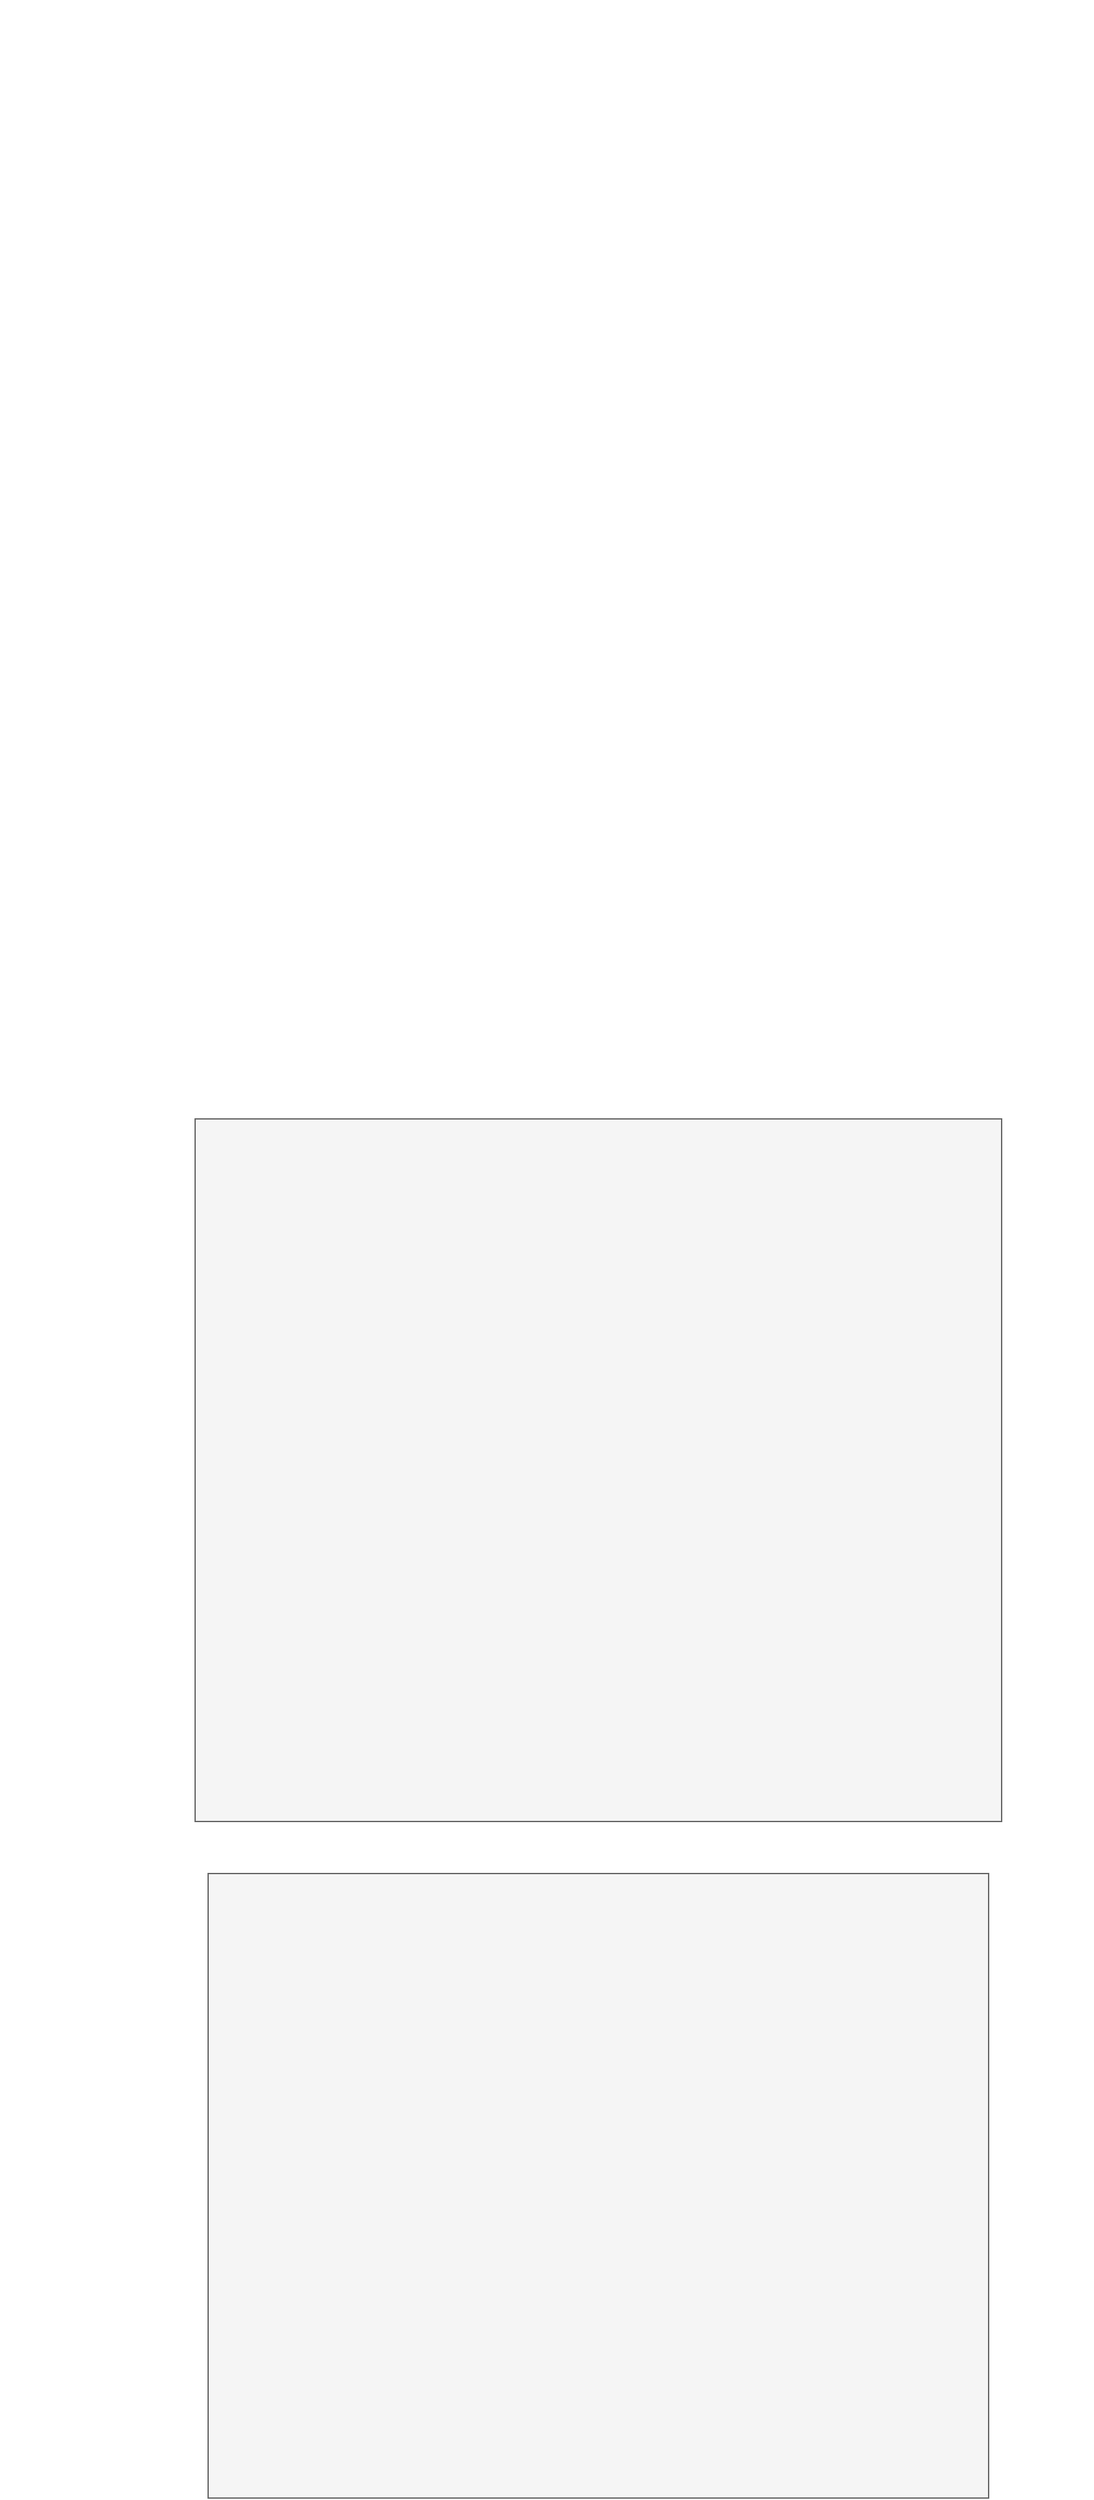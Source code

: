 <mxfile version="13.0.3" type="device" pages="3"><diagram id="N6spDMOZGCXF4kNtmQzd" name="What is Container Docker"><mxGraphModel dx="1146" dy="1496" grid="1" gridSize="10" guides="1" tooltips="1" connect="1" arrows="1" fold="1" page="1" pageScale="1" pageWidth="1169" pageHeight="827" math="0" shadow="0"><root><mxCell id="Oc6gfyaKC-bJbb32l0Su-0"/><mxCell id="Oc6gfyaKC-bJbb32l0Su-1" parent="Oc6gfyaKC-bJbb32l0Su-0"/><mxCell id="iJ1uSj9O_o9jMLhCa-wU-3" value="" style="rounded=0;whiteSpace=wrap;html=1;fillColor=#f5f5f5;strokeColor=#666666;fontColor=#333333;" vertex="1" parent="Oc6gfyaKC-bJbb32l0Su-1"><mxGeometry x="290" y="680" width="600" height="480" as="geometry"/></mxCell><mxCell id="iJ1uSj9O_o9jMLhCa-wU-1" value="" style="rounded=0;whiteSpace=wrap;html=1;fillColor=#f5f5f5;strokeColor=#666666;fontColor=#333333;" vertex="1" parent="Oc6gfyaKC-bJbb32l0Su-1"><mxGeometry x="280" y="100" width="620" height="540" as="geometry"/></mxCell><mxCell id="iJ1uSj9O_o9jMLhCa-wU-0" value="" style="shape=image;imageAspect=0;aspect=fixed;verticalLabelPosition=bottom;verticalAlign=top;image=https://www.docker.com/sites/default/files/d8/styles/large/public/2018-11/container-what-is-container.png?itok=vle7kjDj;" vertex="1" parent="Oc6gfyaKC-bJbb32l0Su-1"><mxGeometry x="203" y="30" width="762.67" height="660" as="geometry"/></mxCell><mxCell id="iJ1uSj9O_o9jMLhCa-wU-2" value="" style="shape=image;imageAspect=0;aspect=fixed;verticalLabelPosition=bottom;verticalAlign=top;image=https://1.bp.blogspot.com/-9vpe0b5RxZM/WtIC5P7bkrI/AAAAAAAACSY/JYTjHdzBKokHJ7nMaUZta9R-P81boKrpACLcBGAs/s1600/what%2Bis%2Bdocker%2Bcontainer.png;" vertex="1" parent="Oc6gfyaKC-bJbb32l0Su-1"><mxGeometry x="280" y="670" width="610" height="485.65" as="geometry"/></mxCell><mxCell id="6bL95rjSn7B3AKMQ68ox-0" value="" style="shape=image;imageAspect=0;aspect=fixed;verticalLabelPosition=bottom;verticalAlign=top;image=https://image.slidesharecdn.com/dockerandthecontainerecosystem-150310213857-conversion-gate01/95/docker-and-the-container-ecosystem-5-638.jpg?cb=1426091888;" vertex="1" parent="Oc6gfyaKC-bJbb32l0Su-1"><mxGeometry x="130" y="-760" width="840" height="630" as="geometry"/></mxCell></root></mxGraphModel></diagram><diagram id="CcZca6a8vercCjJRi8rT" name="Why ?"><mxGraphModel dx="1662" dy="970" grid="1" gridSize="10" guides="1" tooltips="1" connect="1" arrows="1" fold="1" page="1" pageScale="1" pageWidth="1169" pageHeight="827" math="0" shadow="0"><root><mxCell id="C5n0Y6TH1l9sBOgC_Iwm-0"/><mxCell id="C5n0Y6TH1l9sBOgC_Iwm-1" parent="C5n0Y6TH1l9sBOgC_Iwm-0"/><mxCell id="C5n0Y6TH1l9sBOgC_Iwm-2" value="" style="shape=image;imageAspect=0;aspect=fixed;verticalLabelPosition=bottom;verticalAlign=top;image=https://external-content.duckduckgo.com/iu/?u=https%3A%2F%2Fi.ytimg.com%2Fvi%2FT25Z4CUwYjE%2Fmaxresdefault.jpg&amp;f=1&amp;nofb=1;" vertex="1" parent="C5n0Y6TH1l9sBOgC_Iwm-1"><mxGeometry x="20" y="20" width="1118.08" height="630" as="geometry"/></mxCell><mxCell id="aOGGG7w2uBvIF7J12T3i-0" value="" style="shape=image;imageAspect=0;aspect=fixed;verticalLabelPosition=bottom;verticalAlign=top;image=https://img.scoop.it/b6ZmkdGnwN24jGgg74YfjLnTzqrqzN7Y9aBZTaXoQ8Q=;" vertex="1" parent="C5n0Y6TH1l9sBOgC_Iwm-1"><mxGeometry x="20" y="690" width="1119.28" height="480" as="geometry"/></mxCell></root></mxGraphModel></diagram><diagram id="Jp8yTfnz9BKDz2Q6ymln" name="VM_VS_Docker"><mxGraphModel dx="1422" dy="936" grid="1" gridSize="10" guides="1" tooltips="1" connect="1" arrows="1" fold="1" page="1" pageScale="1" pageWidth="1169" pageHeight="827" math="0" shadow="0"><root><mxCell id="0"/><mxCell id="1" parent="0"/><mxCell id="ScYqicljN6mVSJTQoKbR-1" value="" style="shape=image;imageAspect=0;aspect=fixed;verticalLabelPosition=bottom;verticalAlign=top;image=https://howtodoinjava.com/wp-content/uploads/2017/08/15.jpg;" vertex="1" parent="1"><mxGeometry x="60" y="140" width="938.23" height="590" as="geometry"/></mxCell><mxCell id="eZMw645DkLkPGT0mUfXx-1" value="" style="shape=image;imageAspect=0;aspect=fixed;verticalLabelPosition=bottom;verticalAlign=top;image=https://qph.fs.quoracdn.net/main-qimg-351c8f63c193e9172fbd1a697dadbfcb;" vertex="1" parent="1"><mxGeometry x="60" y="750" width="936.94" height="600" as="geometry"/></mxCell></root></mxGraphModel></diagram></mxfile>